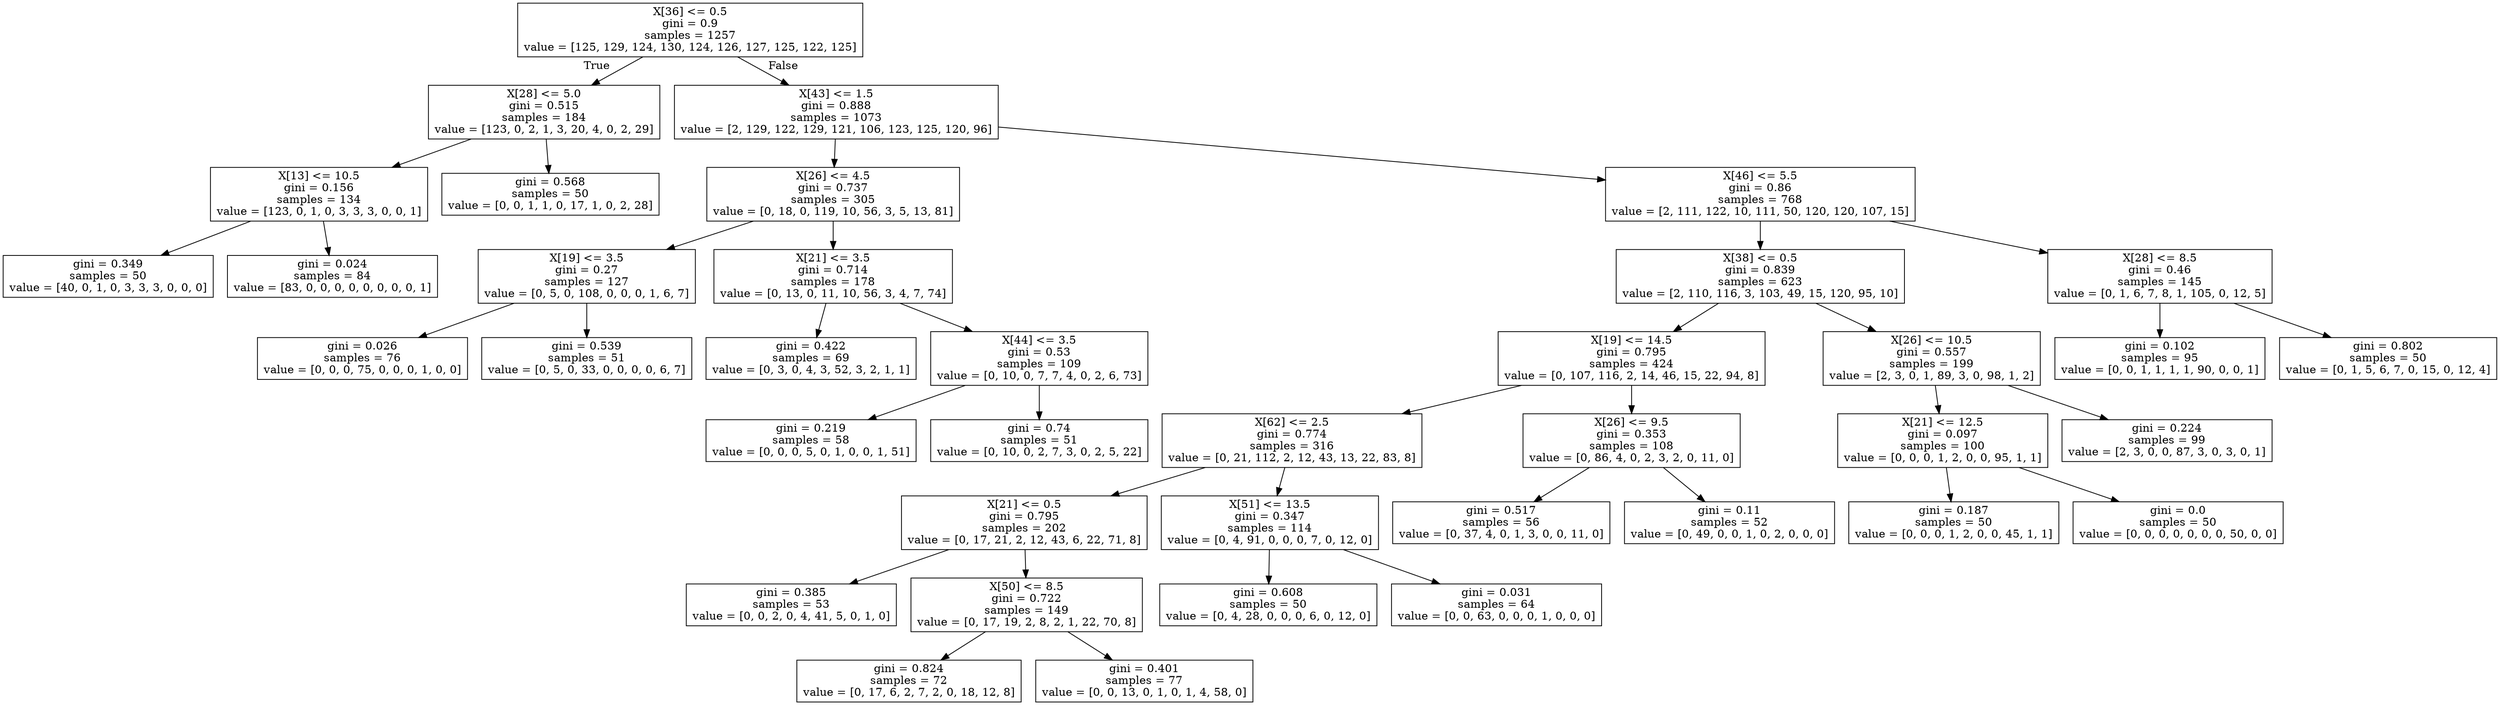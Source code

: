 digraph Tree {
node [shape=box] ;
0 [label="X[36] <= 0.5\ngini = 0.9\nsamples = 1257\nvalue = [125, 129, 124, 130, 124, 126, 127, 125, 122, 125]"] ;
1 [label="X[28] <= 5.0\ngini = 0.515\nsamples = 184\nvalue = [123, 0, 2, 1, 3, 20, 4, 0, 2, 29]"] ;
0 -> 1 [labeldistance=2.5, labelangle=45, headlabel="True"] ;
2 [label="X[13] <= 10.5\ngini = 0.156\nsamples = 134\nvalue = [123, 0, 1, 0, 3, 3, 3, 0, 0, 1]"] ;
1 -> 2 ;
3 [label="gini = 0.349\nsamples = 50\nvalue = [40, 0, 1, 0, 3, 3, 3, 0, 0, 0]"] ;
2 -> 3 ;
4 [label="gini = 0.024\nsamples = 84\nvalue = [83, 0, 0, 0, 0, 0, 0, 0, 0, 1]"] ;
2 -> 4 ;
5 [label="gini = 0.568\nsamples = 50\nvalue = [0, 0, 1, 1, 0, 17, 1, 0, 2, 28]"] ;
1 -> 5 ;
6 [label="X[43] <= 1.5\ngini = 0.888\nsamples = 1073\nvalue = [2, 129, 122, 129, 121, 106, 123, 125, 120, 96]"] ;
0 -> 6 [labeldistance=2.5, labelangle=-45, headlabel="False"] ;
7 [label="X[26] <= 4.5\ngini = 0.737\nsamples = 305\nvalue = [0, 18, 0, 119, 10, 56, 3, 5, 13, 81]"] ;
6 -> 7 ;
8 [label="X[19] <= 3.5\ngini = 0.27\nsamples = 127\nvalue = [0, 5, 0, 108, 0, 0, 0, 1, 6, 7]"] ;
7 -> 8 ;
9 [label="gini = 0.026\nsamples = 76\nvalue = [0, 0, 0, 75, 0, 0, 0, 1, 0, 0]"] ;
8 -> 9 ;
10 [label="gini = 0.539\nsamples = 51\nvalue = [0, 5, 0, 33, 0, 0, 0, 0, 6, 7]"] ;
8 -> 10 ;
11 [label="X[21] <= 3.5\ngini = 0.714\nsamples = 178\nvalue = [0, 13, 0, 11, 10, 56, 3, 4, 7, 74]"] ;
7 -> 11 ;
12 [label="gini = 0.422\nsamples = 69\nvalue = [0, 3, 0, 4, 3, 52, 3, 2, 1, 1]"] ;
11 -> 12 ;
13 [label="X[44] <= 3.5\ngini = 0.53\nsamples = 109\nvalue = [0, 10, 0, 7, 7, 4, 0, 2, 6, 73]"] ;
11 -> 13 ;
14 [label="gini = 0.219\nsamples = 58\nvalue = [0, 0, 0, 5, 0, 1, 0, 0, 1, 51]"] ;
13 -> 14 ;
15 [label="gini = 0.74\nsamples = 51\nvalue = [0, 10, 0, 2, 7, 3, 0, 2, 5, 22]"] ;
13 -> 15 ;
16 [label="X[46] <= 5.5\ngini = 0.86\nsamples = 768\nvalue = [2, 111, 122, 10, 111, 50, 120, 120, 107, 15]"] ;
6 -> 16 ;
17 [label="X[38] <= 0.5\ngini = 0.839\nsamples = 623\nvalue = [2, 110, 116, 3, 103, 49, 15, 120, 95, 10]"] ;
16 -> 17 ;
18 [label="X[19] <= 14.5\ngini = 0.795\nsamples = 424\nvalue = [0, 107, 116, 2, 14, 46, 15, 22, 94, 8]"] ;
17 -> 18 ;
19 [label="X[62] <= 2.5\ngini = 0.774\nsamples = 316\nvalue = [0, 21, 112, 2, 12, 43, 13, 22, 83, 8]"] ;
18 -> 19 ;
20 [label="X[21] <= 0.5\ngini = 0.795\nsamples = 202\nvalue = [0, 17, 21, 2, 12, 43, 6, 22, 71, 8]"] ;
19 -> 20 ;
21 [label="gini = 0.385\nsamples = 53\nvalue = [0, 0, 2, 0, 4, 41, 5, 0, 1, 0]"] ;
20 -> 21 ;
22 [label="X[50] <= 8.5\ngini = 0.722\nsamples = 149\nvalue = [0, 17, 19, 2, 8, 2, 1, 22, 70, 8]"] ;
20 -> 22 ;
23 [label="gini = 0.824\nsamples = 72\nvalue = [0, 17, 6, 2, 7, 2, 0, 18, 12, 8]"] ;
22 -> 23 ;
24 [label="gini = 0.401\nsamples = 77\nvalue = [0, 0, 13, 0, 1, 0, 1, 4, 58, 0]"] ;
22 -> 24 ;
25 [label="X[51] <= 13.5\ngini = 0.347\nsamples = 114\nvalue = [0, 4, 91, 0, 0, 0, 7, 0, 12, 0]"] ;
19 -> 25 ;
26 [label="gini = 0.608\nsamples = 50\nvalue = [0, 4, 28, 0, 0, 0, 6, 0, 12, 0]"] ;
25 -> 26 ;
27 [label="gini = 0.031\nsamples = 64\nvalue = [0, 0, 63, 0, 0, 0, 1, 0, 0, 0]"] ;
25 -> 27 ;
28 [label="X[26] <= 9.5\ngini = 0.353\nsamples = 108\nvalue = [0, 86, 4, 0, 2, 3, 2, 0, 11, 0]"] ;
18 -> 28 ;
29 [label="gini = 0.517\nsamples = 56\nvalue = [0, 37, 4, 0, 1, 3, 0, 0, 11, 0]"] ;
28 -> 29 ;
30 [label="gini = 0.11\nsamples = 52\nvalue = [0, 49, 0, 0, 1, 0, 2, 0, 0, 0]"] ;
28 -> 30 ;
31 [label="X[26] <= 10.5\ngini = 0.557\nsamples = 199\nvalue = [2, 3, 0, 1, 89, 3, 0, 98, 1, 2]"] ;
17 -> 31 ;
32 [label="X[21] <= 12.5\ngini = 0.097\nsamples = 100\nvalue = [0, 0, 0, 1, 2, 0, 0, 95, 1, 1]"] ;
31 -> 32 ;
33 [label="gini = 0.187\nsamples = 50\nvalue = [0, 0, 0, 1, 2, 0, 0, 45, 1, 1]"] ;
32 -> 33 ;
34 [label="gini = 0.0\nsamples = 50\nvalue = [0, 0, 0, 0, 0, 0, 0, 50, 0, 0]"] ;
32 -> 34 ;
35 [label="gini = 0.224\nsamples = 99\nvalue = [2, 3, 0, 0, 87, 3, 0, 3, 0, 1]"] ;
31 -> 35 ;
36 [label="X[28] <= 8.5\ngini = 0.46\nsamples = 145\nvalue = [0, 1, 6, 7, 8, 1, 105, 0, 12, 5]"] ;
16 -> 36 ;
37 [label="gini = 0.102\nsamples = 95\nvalue = [0, 0, 1, 1, 1, 1, 90, 0, 0, 1]"] ;
36 -> 37 ;
38 [label="gini = 0.802\nsamples = 50\nvalue = [0, 1, 5, 6, 7, 0, 15, 0, 12, 4]"] ;
36 -> 38 ;
}